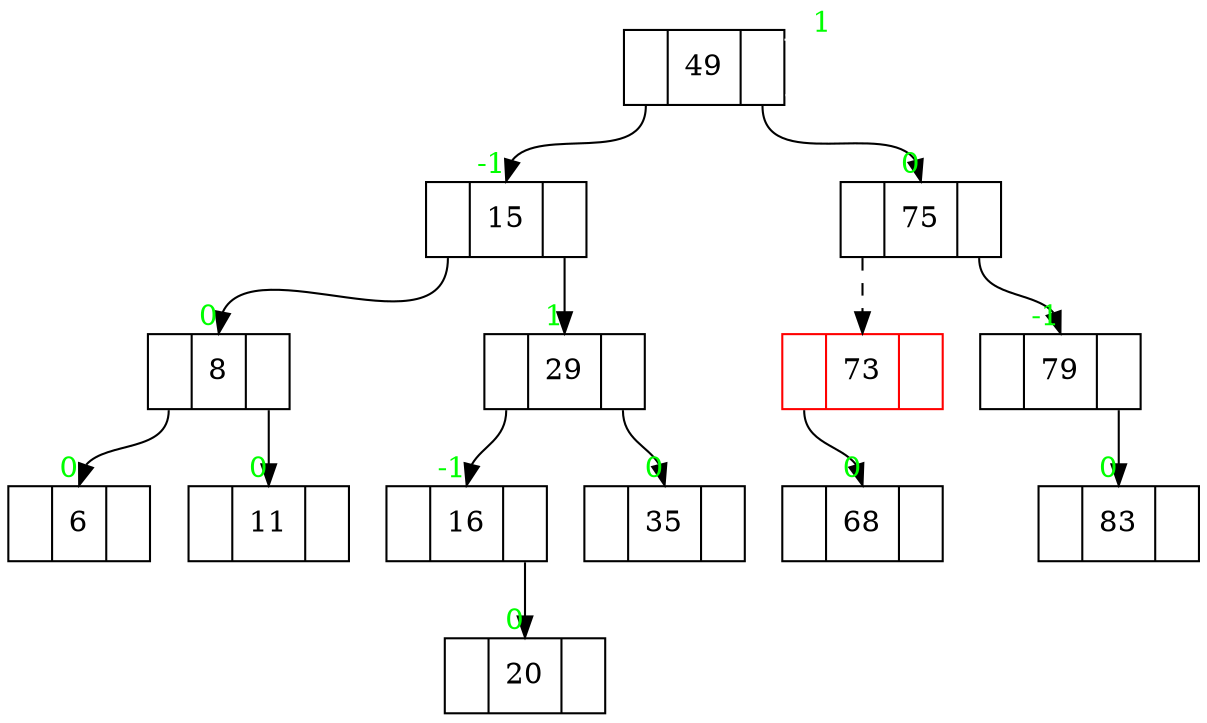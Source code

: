 digraph G {

node [shape = record];

6  [label=" <l> | <c> 6  | <r> "];
8  [label=" <l> | <c> 8  | <r> "];
11 [label=" <l> | <c> 11 | <r> "];
15 [label=" <l> | <c> 15 | <r> "];
16 [label=" <l> | <c> 16 | <r> "];
20 [label=" <l> | <c> 20 | <r> "];
29 [label=" <l> | <c> 29 | <r> "];
35 [label=" <l> | <c> 35 | <r> "];
49 [label=" <l> | <c> 49 | <r> "];
68 [label=" <l> | <c> 68 | <r> "];
73 [label=" <l> | <c> 73 | <r> ", color=red];
75 [label=" <l> | <c> 75 | <r> "];
79 [label=" <l> | <c> 79 | <r> "];
83 [label=" <l> | <c> 83 | <r> "];

49:l -> 15:c [headlabel="  -1", fontcolor=green];
49:r -> 75:c [headlabel="   0", fontcolor=green];
49   -> 49   [taillabel="   1", fontcolor=green, color=white, arrowsize=0];
15:l ->  8:c [headlabel="   0", fontcolor=green];
15:r -> 29:c [headlabel="   1", fontcolor=green];
29:l -> 16:c [headlabel="  -1", fontcolor=green];
29:r -> 35:c [headlabel="   0", fontcolor=green];
16:r -> 20:c [headlabel="   0", fontcolor=green];
 8:l ->  6:c [headlabel="   0", fontcolor=green];
 8:r -> 11:c [headlabel="   0", fontcolor=green];
75:l -> 73:c [style=dashed];
75:r -> 79:c [headlabel="  -1", fontcolor=green];
73:l -> 68:c [headlabel="   0", fontcolor=green];
79:r -> 83:c [headlabel="   0", fontcolor=green];
}
